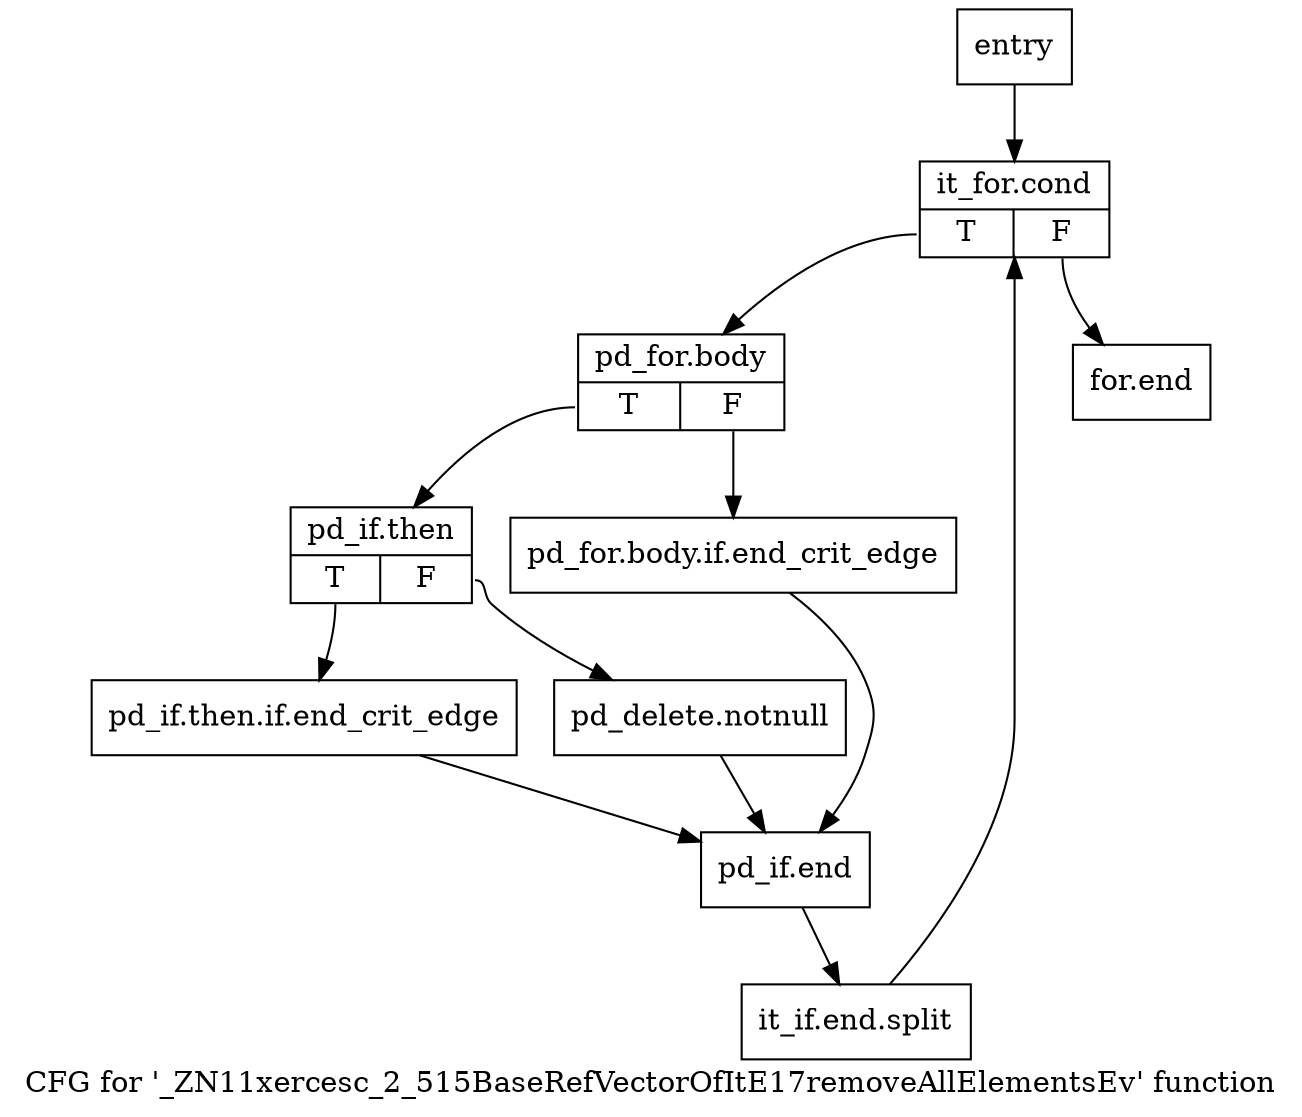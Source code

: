 digraph "CFG for '_ZN11xercesc_2_515BaseRefVectorOfItE17removeAllElementsEv' function" {
	label="CFG for '_ZN11xercesc_2_515BaseRefVectorOfItE17removeAllElementsEv' function";

	Node0x3638980 [shape=record,label="{entry}"];
	Node0x3638980 -> Node0x3638e70;
	Node0x3638e70 [shape=record,label="{it_for.cond|{<s0>T|<s1>F}}"];
	Node0x3638e70:s0 -> Node0x3638ec0;
	Node0x3638e70:s1 -> Node0x36390a0;
	Node0x3638ec0 [shape=record,label="{pd_for.body|{<s0>T|<s1>F}}"];
	Node0x3638ec0:s0 -> Node0x3638f60;
	Node0x3638ec0:s1 -> Node0x3638f10;
	Node0x3638f10 [shape=record,label="{pd_for.body.if.end_crit_edge}"];
	Node0x3638f10 -> Node0x3639050;
	Node0x3638f60 [shape=record,label="{pd_if.then|{<s0>T|<s1>F}}"];
	Node0x3638f60:s0 -> Node0x3638fb0;
	Node0x3638f60:s1 -> Node0x3639000;
	Node0x3638fb0 [shape=record,label="{pd_if.then.if.end_crit_edge}"];
	Node0x3638fb0 -> Node0x3639050;
	Node0x3639000 [shape=record,label="{pd_delete.notnull}"];
	Node0x3639000 -> Node0x3639050;
	Node0x3639050 [shape=record,label="{pd_if.end}"];
	Node0x3639050 -> Node0xa9b7e70;
	Node0xa9b7e70 [shape=record,label="{it_if.end.split}"];
	Node0xa9b7e70 -> Node0x3638e70;
	Node0x36390a0 [shape=record,label="{for.end}"];
}

